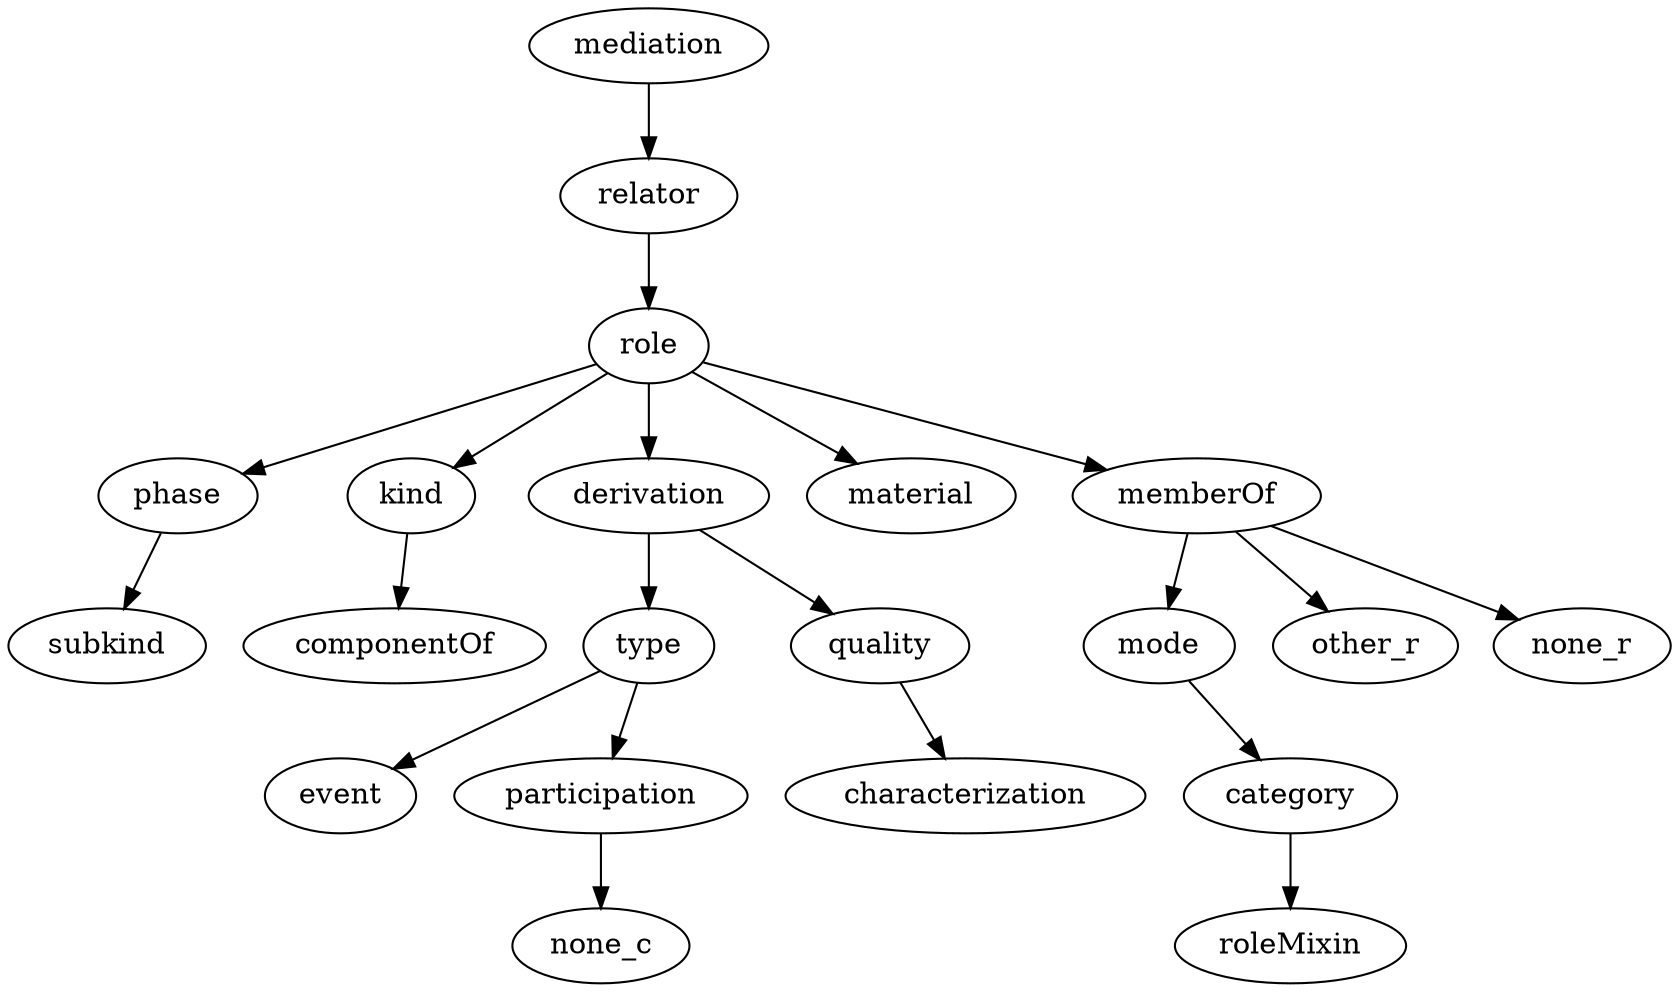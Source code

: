 strict digraph  {
mediation;
relator;
role;
phase;
kind;
derivation;
material;
memberOf;
subkind;
componentOf;
mode;
other_r;
none_r;
type;
quality;
characterization;
category;
roleMixin;
event;
participation;
none_c;
mediation -> relator;
relator -> role;
role -> phase;
role -> kind;
role -> derivation;
role -> material;
role -> memberOf;
phase -> subkind;
kind -> componentOf;
derivation -> type;
derivation -> quality;
memberOf -> mode;
memberOf -> other_r;
memberOf -> none_r;
mode -> category;
type -> event;
type -> participation;
quality -> characterization;
category -> roleMixin;
participation -> none_c;
}
